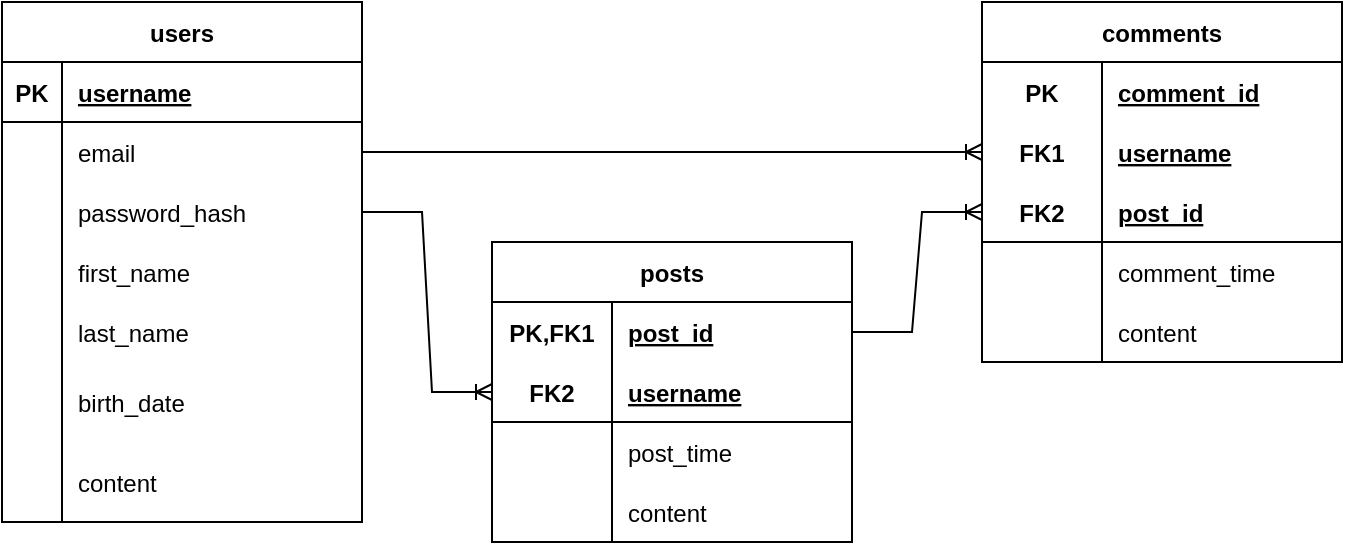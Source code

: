 <mxfile version="16.4.7" type="device"><diagram id="R2lEEEUBdFMjLlhIrx00" name="Page-1"><mxGraphModel dx="763" dy="1147" grid="1" gridSize="10" guides="1" tooltips="1" connect="1" arrows="1" fold="1" page="1" pageScale="1" pageWidth="850" pageHeight="1100" math="0" shadow="0" extFonts="Permanent Marker^https://fonts.googleapis.com/css?family=Permanent+Marker"><root><mxCell id="0"/><mxCell id="1" parent="0"/><mxCell id="uXNqMvY6OJvA3OWKONMs-34" value="users" style="shape=table;startSize=30;container=1;collapsible=1;childLayout=tableLayout;fixedRows=1;rowLines=0;fontStyle=1;align=center;resizeLast=1;" vertex="1" parent="1"><mxGeometry x="90" y="170" width="180" height="260" as="geometry"/></mxCell><mxCell id="uXNqMvY6OJvA3OWKONMs-35" value="" style="shape=tableRow;horizontal=0;startSize=0;swimlaneHead=0;swimlaneBody=0;fillColor=none;collapsible=0;dropTarget=0;points=[[0,0.5],[1,0.5]];portConstraint=eastwest;top=0;left=0;right=0;bottom=1;" vertex="1" parent="uXNqMvY6OJvA3OWKONMs-34"><mxGeometry y="30" width="180" height="30" as="geometry"/></mxCell><mxCell id="uXNqMvY6OJvA3OWKONMs-36" value="PK" style="shape=partialRectangle;connectable=0;fillColor=none;top=0;left=0;bottom=0;right=0;fontStyle=1;overflow=hidden;" vertex="1" parent="uXNqMvY6OJvA3OWKONMs-35"><mxGeometry width="30" height="30" as="geometry"><mxRectangle width="30" height="30" as="alternateBounds"/></mxGeometry></mxCell><mxCell id="uXNqMvY6OJvA3OWKONMs-37" value="username" style="shape=partialRectangle;connectable=0;fillColor=none;top=0;left=0;bottom=0;right=0;align=left;spacingLeft=6;fontStyle=5;overflow=hidden;" vertex="1" parent="uXNqMvY6OJvA3OWKONMs-35"><mxGeometry x="30" width="150" height="30" as="geometry"><mxRectangle width="150" height="30" as="alternateBounds"/></mxGeometry></mxCell><mxCell id="uXNqMvY6OJvA3OWKONMs-38" value="" style="shape=tableRow;horizontal=0;startSize=0;swimlaneHead=0;swimlaneBody=0;fillColor=none;collapsible=0;dropTarget=0;points=[[0,0.5],[1,0.5]];portConstraint=eastwest;top=0;left=0;right=0;bottom=0;" vertex="1" parent="uXNqMvY6OJvA3OWKONMs-34"><mxGeometry y="60" width="180" height="30" as="geometry"/></mxCell><mxCell id="uXNqMvY6OJvA3OWKONMs-39" value="" style="shape=partialRectangle;connectable=0;fillColor=none;top=0;left=0;bottom=0;right=0;editable=1;overflow=hidden;" vertex="1" parent="uXNqMvY6OJvA3OWKONMs-38"><mxGeometry width="30" height="30" as="geometry"><mxRectangle width="30" height="30" as="alternateBounds"/></mxGeometry></mxCell><mxCell id="uXNqMvY6OJvA3OWKONMs-40" value="email" style="shape=partialRectangle;connectable=0;fillColor=none;top=0;left=0;bottom=0;right=0;align=left;spacingLeft=6;overflow=hidden;" vertex="1" parent="uXNqMvY6OJvA3OWKONMs-38"><mxGeometry x="30" width="150" height="30" as="geometry"><mxRectangle width="150" height="30" as="alternateBounds"/></mxGeometry></mxCell><mxCell id="uXNqMvY6OJvA3OWKONMs-41" value="" style="shape=tableRow;horizontal=0;startSize=0;swimlaneHead=0;swimlaneBody=0;fillColor=none;collapsible=0;dropTarget=0;points=[[0,0.5],[1,0.5]];portConstraint=eastwest;top=0;left=0;right=0;bottom=0;" vertex="1" parent="uXNqMvY6OJvA3OWKONMs-34"><mxGeometry y="90" width="180" height="30" as="geometry"/></mxCell><mxCell id="uXNqMvY6OJvA3OWKONMs-42" value="" style="shape=partialRectangle;connectable=0;fillColor=none;top=0;left=0;bottom=0;right=0;editable=1;overflow=hidden;" vertex="1" parent="uXNqMvY6OJvA3OWKONMs-41"><mxGeometry width="30" height="30" as="geometry"><mxRectangle width="30" height="30" as="alternateBounds"/></mxGeometry></mxCell><mxCell id="uXNqMvY6OJvA3OWKONMs-43" value="password_hash" style="shape=partialRectangle;connectable=0;fillColor=none;top=0;left=0;bottom=0;right=0;align=left;spacingLeft=6;overflow=hidden;" vertex="1" parent="uXNqMvY6OJvA3OWKONMs-41"><mxGeometry x="30" width="150" height="30" as="geometry"><mxRectangle width="150" height="30" as="alternateBounds"/></mxGeometry></mxCell><mxCell id="uXNqMvY6OJvA3OWKONMs-44" value="" style="shape=tableRow;horizontal=0;startSize=0;swimlaneHead=0;swimlaneBody=0;fillColor=none;collapsible=0;dropTarget=0;points=[[0,0.5],[1,0.5]];portConstraint=eastwest;top=0;left=0;right=0;bottom=0;" vertex="1" parent="uXNqMvY6OJvA3OWKONMs-34"><mxGeometry y="120" width="180" height="30" as="geometry"/></mxCell><mxCell id="uXNqMvY6OJvA3OWKONMs-45" value="" style="shape=partialRectangle;connectable=0;fillColor=none;top=0;left=0;bottom=0;right=0;editable=1;overflow=hidden;" vertex="1" parent="uXNqMvY6OJvA3OWKONMs-44"><mxGeometry width="30" height="30" as="geometry"><mxRectangle width="30" height="30" as="alternateBounds"/></mxGeometry></mxCell><mxCell id="uXNqMvY6OJvA3OWKONMs-46" value="first_name" style="shape=partialRectangle;connectable=0;fillColor=none;top=0;left=0;bottom=0;right=0;align=left;spacingLeft=6;overflow=hidden;" vertex="1" parent="uXNqMvY6OJvA3OWKONMs-44"><mxGeometry x="30" width="150" height="30" as="geometry"><mxRectangle width="150" height="30" as="alternateBounds"/></mxGeometry></mxCell><mxCell id="uXNqMvY6OJvA3OWKONMs-127" style="shape=tableRow;horizontal=0;startSize=0;swimlaneHead=0;swimlaneBody=0;fillColor=none;collapsible=0;dropTarget=0;points=[[0,0.5],[1,0.5]];portConstraint=eastwest;top=0;left=0;right=0;bottom=0;" vertex="1" parent="uXNqMvY6OJvA3OWKONMs-34"><mxGeometry y="150" width="180" height="30" as="geometry"/></mxCell><mxCell id="uXNqMvY6OJvA3OWKONMs-128" style="shape=partialRectangle;connectable=0;fillColor=none;top=0;left=0;bottom=0;right=0;editable=1;overflow=hidden;" vertex="1" parent="uXNqMvY6OJvA3OWKONMs-127"><mxGeometry width="30" height="30" as="geometry"><mxRectangle width="30" height="30" as="alternateBounds"/></mxGeometry></mxCell><mxCell id="uXNqMvY6OJvA3OWKONMs-129" value="last_name" style="shape=partialRectangle;connectable=0;fillColor=none;top=0;left=0;bottom=0;right=0;align=left;spacingLeft=6;overflow=hidden;" vertex="1" parent="uXNqMvY6OJvA3OWKONMs-127"><mxGeometry x="30" width="150" height="30" as="geometry"><mxRectangle width="150" height="30" as="alternateBounds"/></mxGeometry></mxCell><mxCell id="uXNqMvY6OJvA3OWKONMs-50" style="shape=tableRow;horizontal=0;startSize=0;swimlaneHead=0;swimlaneBody=0;fillColor=none;collapsible=0;dropTarget=0;points=[[0,0.5],[1,0.5]];portConstraint=eastwest;top=0;left=0;right=0;bottom=0;" vertex="1" parent="uXNqMvY6OJvA3OWKONMs-34"><mxGeometry y="180" width="180" height="40" as="geometry"/></mxCell><mxCell id="uXNqMvY6OJvA3OWKONMs-51" style="shape=partialRectangle;connectable=0;fillColor=none;top=0;left=0;bottom=0;right=0;editable=1;overflow=hidden;" vertex="1" parent="uXNqMvY6OJvA3OWKONMs-50"><mxGeometry width="30" height="40" as="geometry"><mxRectangle width="30" height="40" as="alternateBounds"/></mxGeometry></mxCell><mxCell id="uXNqMvY6OJvA3OWKONMs-52" value="birth_date" style="shape=partialRectangle;connectable=0;fillColor=none;top=0;left=0;bottom=0;right=0;align=left;spacingLeft=6;overflow=hidden;" vertex="1" parent="uXNqMvY6OJvA3OWKONMs-50"><mxGeometry x="30" width="150" height="40" as="geometry"><mxRectangle width="150" height="40" as="alternateBounds"/></mxGeometry></mxCell><mxCell id="uXNqMvY6OJvA3OWKONMs-124" style="shape=tableRow;horizontal=0;startSize=0;swimlaneHead=0;swimlaneBody=0;fillColor=none;collapsible=0;dropTarget=0;points=[[0,0.5],[1,0.5]];portConstraint=eastwest;top=0;left=0;right=0;bottom=0;" vertex="1" parent="uXNqMvY6OJvA3OWKONMs-34"><mxGeometry y="220" width="180" height="40" as="geometry"/></mxCell><mxCell id="uXNqMvY6OJvA3OWKONMs-125" style="shape=partialRectangle;connectable=0;fillColor=none;top=0;left=0;bottom=0;right=0;editable=1;overflow=hidden;" vertex="1" parent="uXNqMvY6OJvA3OWKONMs-124"><mxGeometry width="30" height="40" as="geometry"><mxRectangle width="30" height="40" as="alternateBounds"/></mxGeometry></mxCell><mxCell id="uXNqMvY6OJvA3OWKONMs-126" value="content" style="shape=partialRectangle;connectable=0;fillColor=none;top=0;left=0;bottom=0;right=0;align=left;spacingLeft=6;overflow=hidden;" vertex="1" parent="uXNqMvY6OJvA3OWKONMs-124"><mxGeometry x="30" width="150" height="40" as="geometry"><mxRectangle width="150" height="40" as="alternateBounds"/></mxGeometry></mxCell><mxCell id="uXNqMvY6OJvA3OWKONMs-89" value="posts" style="shape=table;startSize=30;container=1;collapsible=1;childLayout=tableLayout;fixedRows=1;rowLines=0;fontStyle=1;align=center;resizeLast=1;" vertex="1" parent="1"><mxGeometry x="335" y="290" width="180" height="150" as="geometry"/></mxCell><mxCell id="uXNqMvY6OJvA3OWKONMs-90" value="" style="shape=tableRow;horizontal=0;startSize=0;swimlaneHead=0;swimlaneBody=0;fillColor=none;collapsible=0;dropTarget=0;points=[[0,0.5],[1,0.5]];portConstraint=eastwest;top=0;left=0;right=0;bottom=0;" vertex="1" parent="uXNqMvY6OJvA3OWKONMs-89"><mxGeometry y="30" width="180" height="30" as="geometry"/></mxCell><mxCell id="uXNqMvY6OJvA3OWKONMs-91" value="PK,FK1" style="shape=partialRectangle;connectable=0;fillColor=none;top=0;left=0;bottom=0;right=0;fontStyle=1;overflow=hidden;" vertex="1" parent="uXNqMvY6OJvA3OWKONMs-90"><mxGeometry width="60" height="30" as="geometry"><mxRectangle width="60" height="30" as="alternateBounds"/></mxGeometry></mxCell><mxCell id="uXNqMvY6OJvA3OWKONMs-92" value="post_id" style="shape=partialRectangle;connectable=0;fillColor=none;top=0;left=0;bottom=0;right=0;align=left;spacingLeft=6;fontStyle=5;overflow=hidden;" vertex="1" parent="uXNqMvY6OJvA3OWKONMs-90"><mxGeometry x="60" width="120" height="30" as="geometry"><mxRectangle width="120" height="30" as="alternateBounds"/></mxGeometry></mxCell><mxCell id="uXNqMvY6OJvA3OWKONMs-93" value="" style="shape=tableRow;horizontal=0;startSize=0;swimlaneHead=0;swimlaneBody=0;fillColor=none;collapsible=0;dropTarget=0;points=[[0,0.5],[1,0.5]];portConstraint=eastwest;top=0;left=0;right=0;bottom=1;" vertex="1" parent="uXNqMvY6OJvA3OWKONMs-89"><mxGeometry y="60" width="180" height="30" as="geometry"/></mxCell><mxCell id="uXNqMvY6OJvA3OWKONMs-94" value="FK2" style="shape=partialRectangle;connectable=0;fillColor=none;top=0;left=0;bottom=0;right=0;fontStyle=1;overflow=hidden;" vertex="1" parent="uXNqMvY6OJvA3OWKONMs-93"><mxGeometry width="60" height="30" as="geometry"><mxRectangle width="60" height="30" as="alternateBounds"/></mxGeometry></mxCell><mxCell id="uXNqMvY6OJvA3OWKONMs-95" value="username" style="shape=partialRectangle;connectable=0;fillColor=none;top=0;left=0;bottom=0;right=0;align=left;spacingLeft=6;fontStyle=5;overflow=hidden;" vertex="1" parent="uXNqMvY6OJvA3OWKONMs-93"><mxGeometry x="60" width="120" height="30" as="geometry"><mxRectangle width="120" height="30" as="alternateBounds"/></mxGeometry></mxCell><mxCell id="uXNqMvY6OJvA3OWKONMs-96" value="" style="shape=tableRow;horizontal=0;startSize=0;swimlaneHead=0;swimlaneBody=0;fillColor=none;collapsible=0;dropTarget=0;points=[[0,0.5],[1,0.5]];portConstraint=eastwest;top=0;left=0;right=0;bottom=0;" vertex="1" parent="uXNqMvY6OJvA3OWKONMs-89"><mxGeometry y="90" width="180" height="30" as="geometry"/></mxCell><mxCell id="uXNqMvY6OJvA3OWKONMs-97" value="" style="shape=partialRectangle;connectable=0;fillColor=none;top=0;left=0;bottom=0;right=0;editable=1;overflow=hidden;" vertex="1" parent="uXNqMvY6OJvA3OWKONMs-96"><mxGeometry width="60" height="30" as="geometry"><mxRectangle width="60" height="30" as="alternateBounds"/></mxGeometry></mxCell><mxCell id="uXNqMvY6OJvA3OWKONMs-98" value="post_time" style="shape=partialRectangle;connectable=0;fillColor=none;top=0;left=0;bottom=0;right=0;align=left;spacingLeft=6;overflow=hidden;" vertex="1" parent="uXNqMvY6OJvA3OWKONMs-96"><mxGeometry x="60" width="120" height="30" as="geometry"><mxRectangle width="120" height="30" as="alternateBounds"/></mxGeometry></mxCell><mxCell id="uXNqMvY6OJvA3OWKONMs-99" value="" style="shape=tableRow;horizontal=0;startSize=0;swimlaneHead=0;swimlaneBody=0;fillColor=none;collapsible=0;dropTarget=0;points=[[0,0.5],[1,0.5]];portConstraint=eastwest;top=0;left=0;right=0;bottom=0;" vertex="1" parent="uXNqMvY6OJvA3OWKONMs-89"><mxGeometry y="120" width="180" height="30" as="geometry"/></mxCell><mxCell id="uXNqMvY6OJvA3OWKONMs-100" value="" style="shape=partialRectangle;connectable=0;fillColor=none;top=0;left=0;bottom=0;right=0;editable=1;overflow=hidden;" vertex="1" parent="uXNqMvY6OJvA3OWKONMs-99"><mxGeometry width="60" height="30" as="geometry"><mxRectangle width="60" height="30" as="alternateBounds"/></mxGeometry></mxCell><mxCell id="uXNqMvY6OJvA3OWKONMs-101" value="content" style="shape=partialRectangle;connectable=0;fillColor=none;top=0;left=0;bottom=0;right=0;align=left;spacingLeft=6;overflow=hidden;" vertex="1" parent="uXNqMvY6OJvA3OWKONMs-99"><mxGeometry x="60" width="120" height="30" as="geometry"><mxRectangle width="120" height="30" as="alternateBounds"/></mxGeometry></mxCell><mxCell id="uXNqMvY6OJvA3OWKONMs-102" value="comments" style="shape=table;startSize=30;container=1;collapsible=1;childLayout=tableLayout;fixedRows=1;rowLines=0;fontStyle=1;align=center;resizeLast=1;" vertex="1" parent="1"><mxGeometry x="580" y="170" width="180" height="180" as="geometry"/></mxCell><mxCell id="uXNqMvY6OJvA3OWKONMs-103" value="" style="shape=tableRow;horizontal=0;startSize=0;swimlaneHead=0;swimlaneBody=0;fillColor=none;collapsible=0;dropTarget=0;points=[[0,0.5],[1,0.5]];portConstraint=eastwest;top=0;left=0;right=0;bottom=0;" vertex="1" parent="uXNqMvY6OJvA3OWKONMs-102"><mxGeometry y="30" width="180" height="30" as="geometry"/></mxCell><mxCell id="uXNqMvY6OJvA3OWKONMs-104" value="PK" style="shape=partialRectangle;connectable=0;fillColor=none;top=0;left=0;bottom=0;right=0;fontStyle=1;overflow=hidden;" vertex="1" parent="uXNqMvY6OJvA3OWKONMs-103"><mxGeometry width="60" height="30" as="geometry"><mxRectangle width="60" height="30" as="alternateBounds"/></mxGeometry></mxCell><mxCell id="uXNqMvY6OJvA3OWKONMs-105" value="comment_id" style="shape=partialRectangle;connectable=0;fillColor=none;top=0;left=0;bottom=0;right=0;align=left;spacingLeft=6;fontStyle=5;overflow=hidden;" vertex="1" parent="uXNqMvY6OJvA3OWKONMs-103"><mxGeometry x="60" width="120" height="30" as="geometry"><mxRectangle width="120" height="30" as="alternateBounds"/></mxGeometry></mxCell><mxCell id="uXNqMvY6OJvA3OWKONMs-118" style="shape=tableRow;horizontal=0;startSize=0;swimlaneHead=0;swimlaneBody=0;fillColor=none;collapsible=0;dropTarget=0;points=[[0,0.5],[1,0.5]];portConstraint=eastwest;top=0;left=0;right=0;bottom=0;" vertex="1" parent="uXNqMvY6OJvA3OWKONMs-102"><mxGeometry y="60" width="180" height="30" as="geometry"/></mxCell><mxCell id="uXNqMvY6OJvA3OWKONMs-119" value="FK1" style="shape=partialRectangle;connectable=0;fillColor=none;top=0;left=0;bottom=0;right=0;fontStyle=1;overflow=hidden;" vertex="1" parent="uXNqMvY6OJvA3OWKONMs-118"><mxGeometry width="60" height="30" as="geometry"><mxRectangle width="60" height="30" as="alternateBounds"/></mxGeometry></mxCell><mxCell id="uXNqMvY6OJvA3OWKONMs-120" value="username" style="shape=partialRectangle;connectable=0;fillColor=none;top=0;left=0;bottom=0;right=0;align=left;spacingLeft=6;fontStyle=5;overflow=hidden;" vertex="1" parent="uXNqMvY6OJvA3OWKONMs-118"><mxGeometry x="60" width="120" height="30" as="geometry"><mxRectangle width="120" height="30" as="alternateBounds"/></mxGeometry></mxCell><mxCell id="uXNqMvY6OJvA3OWKONMs-106" value="" style="shape=tableRow;horizontal=0;startSize=0;swimlaneHead=0;swimlaneBody=0;fillColor=none;collapsible=0;dropTarget=0;points=[[0,0.5],[1,0.5]];portConstraint=eastwest;top=0;left=0;right=0;bottom=1;" vertex="1" parent="uXNqMvY6OJvA3OWKONMs-102"><mxGeometry y="90" width="180" height="30" as="geometry"/></mxCell><mxCell id="uXNqMvY6OJvA3OWKONMs-107" value="FK2" style="shape=partialRectangle;connectable=0;fillColor=none;top=0;left=0;bottom=0;right=0;fontStyle=1;overflow=hidden;" vertex="1" parent="uXNqMvY6OJvA3OWKONMs-106"><mxGeometry width="60" height="30" as="geometry"><mxRectangle width="60" height="30" as="alternateBounds"/></mxGeometry></mxCell><mxCell id="uXNqMvY6OJvA3OWKONMs-108" value="post_id" style="shape=partialRectangle;connectable=0;fillColor=none;top=0;left=0;bottom=0;right=0;align=left;spacingLeft=6;fontStyle=5;overflow=hidden;" vertex="1" parent="uXNqMvY6OJvA3OWKONMs-106"><mxGeometry x="60" width="120" height="30" as="geometry"><mxRectangle width="120" height="30" as="alternateBounds"/></mxGeometry></mxCell><mxCell id="uXNqMvY6OJvA3OWKONMs-109" value="" style="shape=tableRow;horizontal=0;startSize=0;swimlaneHead=0;swimlaneBody=0;fillColor=none;collapsible=0;dropTarget=0;points=[[0,0.5],[1,0.5]];portConstraint=eastwest;top=0;left=0;right=0;bottom=0;" vertex="1" parent="uXNqMvY6OJvA3OWKONMs-102"><mxGeometry y="120" width="180" height="30" as="geometry"/></mxCell><mxCell id="uXNqMvY6OJvA3OWKONMs-110" value="" style="shape=partialRectangle;connectable=0;fillColor=none;top=0;left=0;bottom=0;right=0;editable=1;overflow=hidden;" vertex="1" parent="uXNqMvY6OJvA3OWKONMs-109"><mxGeometry width="60" height="30" as="geometry"><mxRectangle width="60" height="30" as="alternateBounds"/></mxGeometry></mxCell><mxCell id="uXNqMvY6OJvA3OWKONMs-111" value="comment_time" style="shape=partialRectangle;connectable=0;fillColor=none;top=0;left=0;bottom=0;right=0;align=left;spacingLeft=6;overflow=hidden;" vertex="1" parent="uXNqMvY6OJvA3OWKONMs-109"><mxGeometry x="60" width="120" height="30" as="geometry"><mxRectangle width="120" height="30" as="alternateBounds"/></mxGeometry></mxCell><mxCell id="uXNqMvY6OJvA3OWKONMs-112" value="" style="shape=tableRow;horizontal=0;startSize=0;swimlaneHead=0;swimlaneBody=0;fillColor=none;collapsible=0;dropTarget=0;points=[[0,0.5],[1,0.5]];portConstraint=eastwest;top=0;left=0;right=0;bottom=0;" vertex="1" parent="uXNqMvY6OJvA3OWKONMs-102"><mxGeometry y="150" width="180" height="30" as="geometry"/></mxCell><mxCell id="uXNqMvY6OJvA3OWKONMs-113" value="" style="shape=partialRectangle;connectable=0;fillColor=none;top=0;left=0;bottom=0;right=0;editable=1;overflow=hidden;" vertex="1" parent="uXNqMvY6OJvA3OWKONMs-112"><mxGeometry width="60" height="30" as="geometry"><mxRectangle width="60" height="30" as="alternateBounds"/></mxGeometry></mxCell><mxCell id="uXNqMvY6OJvA3OWKONMs-114" value="content" style="shape=partialRectangle;connectable=0;fillColor=none;top=0;left=0;bottom=0;right=0;align=left;spacingLeft=6;overflow=hidden;" vertex="1" parent="uXNqMvY6OJvA3OWKONMs-112"><mxGeometry x="60" width="120" height="30" as="geometry"><mxRectangle width="120" height="30" as="alternateBounds"/></mxGeometry></mxCell><mxCell id="uXNqMvY6OJvA3OWKONMs-121" value="" style="edgeStyle=entityRelationEdgeStyle;fontSize=12;html=1;endArrow=ERoneToMany;rounded=0;entryX=0;entryY=0.5;entryDx=0;entryDy=0;exitX=1;exitY=0.5;exitDx=0;exitDy=0;" edge="1" parent="1" source="uXNqMvY6OJvA3OWKONMs-41" target="uXNqMvY6OJvA3OWKONMs-93"><mxGeometry width="100" height="100" relative="1" as="geometry"><mxPoint x="230" y="280" as="sourcePoint"/><mxPoint x="350" y="250" as="targetPoint"/></mxGeometry></mxCell><mxCell id="uXNqMvY6OJvA3OWKONMs-122" value="" style="edgeStyle=entityRelationEdgeStyle;fontSize=12;html=1;endArrow=ERoneToMany;rounded=0;entryX=0;entryY=0.5;entryDx=0;entryDy=0;exitX=1;exitY=0.5;exitDx=0;exitDy=0;" edge="1" parent="1" source="uXNqMvY6OJvA3OWKONMs-90" target="uXNqMvY6OJvA3OWKONMs-106"><mxGeometry width="100" height="100" relative="1" as="geometry"><mxPoint x="510" y="290" as="sourcePoint"/><mxPoint x="620" y="230" as="targetPoint"/></mxGeometry></mxCell><mxCell id="uXNqMvY6OJvA3OWKONMs-123" value="" style="edgeStyle=entityRelationEdgeStyle;fontSize=12;html=1;endArrow=ERoneToMany;rounded=0;exitX=1;exitY=0.5;exitDx=0;exitDy=0;entryX=0;entryY=0.5;entryDx=0;entryDy=0;" edge="1" parent="1" source="uXNqMvY6OJvA3OWKONMs-38" target="uXNqMvY6OJvA3OWKONMs-118"><mxGeometry width="100" height="100" relative="1" as="geometry"><mxPoint x="360" y="180" as="sourcePoint"/><mxPoint x="460" y="80" as="targetPoint"/></mxGeometry></mxCell></root></mxGraphModel></diagram></mxfile>